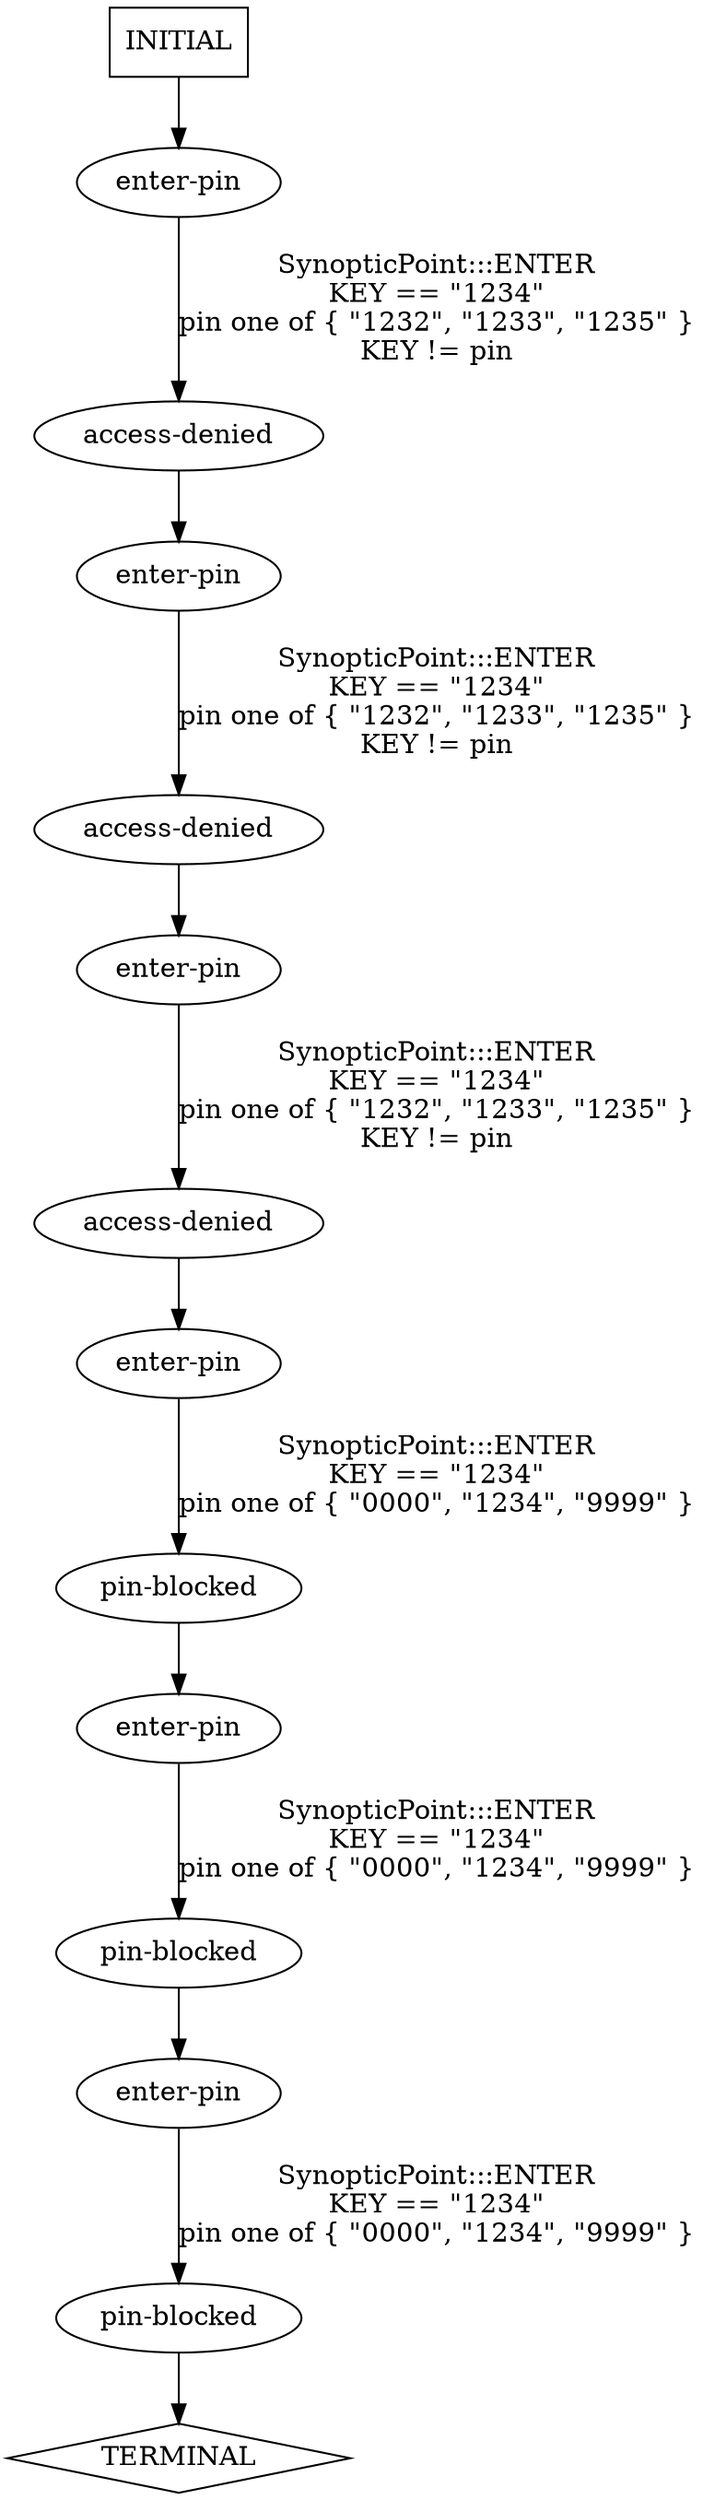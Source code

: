 digraph {
  0 [label="access-denied"];
  1 [label="access-denied"];
  2 [label="access-denied"];
  3 [label="enter-pin"];
  4 [label="enter-pin"];
  5 [label="enter-pin"];
  6 [label="enter-pin"];
  7 [label="enter-pin"];
  8 [label="enter-pin"];
  9 [label="pin-blocked"];
  10 [label="pin-blocked"];
  11 [label="pin-blocked"];
  12 [label="TERMINAL",shape=diamond];
  13 [label="INITIAL",shape=box];
0->4 [label="",];
1->5 [label="",];
2->6 [label="",];
3->0 [label="SynopticPoint:::ENTER\nKEY == \"1234\"\npin one of { \"1232\", \"1233\", \"1235\" }\nKEY != pin\n",];
4->1 [label="SynopticPoint:::ENTER\nKEY == \"1234\"\npin one of { \"1232\", \"1233\", \"1235\" }\nKEY != pin\n",];
5->2 [label="SynopticPoint:::ENTER\nKEY == \"1234\"\npin one of { \"1232\", \"1233\", \"1235\" }\nKEY != pin\n",];
6->9 [label="SynopticPoint:::ENTER\nKEY == \"1234\"\npin one of { \"0000\", \"1234\", \"9999\" }\n",];
7->10 [label="SynopticPoint:::ENTER\nKEY == \"1234\"\npin one of { \"0000\", \"1234\", \"9999\" }\n",];
8->11 [label="SynopticPoint:::ENTER\nKEY == \"1234\"\npin one of { \"0000\", \"1234\", \"9999\" }\n",];
9->7 [label="",];
10->8 [label="",];
11->12 [label="",];
13->3 [label="",];
} // digraph {
